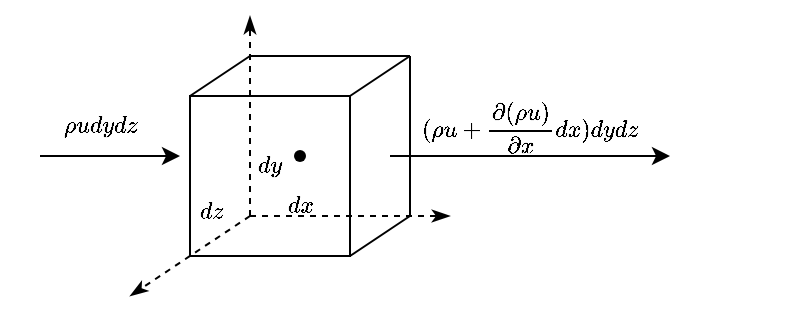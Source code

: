 <mxfile version="24.0.5" type="github">
  <diagram name="第 1 页" id="a2jgW7-orxwpMVgFF9jJ">
    <mxGraphModel dx="683" dy="379" grid="1" gridSize="10" guides="1" tooltips="1" connect="1" arrows="1" fold="1" page="1" pageScale="1" pageWidth="450" pageHeight="180" math="1" shadow="0">
      <root>
        <mxCell id="0" />
        <mxCell id="1" parent="0" />
        <mxCell id="An7Wines_t3arL1Mb4_h-1" value="" style="whiteSpace=wrap;html=1;aspect=fixed;" parent="1" vertex="1">
          <mxGeometry x="137" y="56" width="80" height="80" as="geometry" />
        </mxCell>
        <mxCell id="An7Wines_t3arL1Mb4_h-4" value="" style="endArrow=none;html=1;rounded=0;entryX=0;entryY=0;entryDx=0;entryDy=0;" parent="1" edge="1">
          <mxGeometry width="50" height="50" relative="1" as="geometry">
            <mxPoint x="217" y="56" as="sourcePoint" />
            <mxPoint x="247" y="36" as="targetPoint" />
          </mxGeometry>
        </mxCell>
        <mxCell id="An7Wines_t3arL1Mb4_h-5" value="" style="endArrow=none;html=1;rounded=0;" parent="1" edge="1">
          <mxGeometry width="50" height="50" relative="1" as="geometry">
            <mxPoint x="217" y="136" as="sourcePoint" />
            <mxPoint x="247" y="116" as="targetPoint" />
          </mxGeometry>
        </mxCell>
        <mxCell id="An7Wines_t3arL1Mb4_h-6" value="" style="endArrow=none;html=1;rounded=0;entryX=0;entryY=0;entryDx=0;entryDy=0;" parent="1" edge="1">
          <mxGeometry width="50" height="50" relative="1" as="geometry">
            <mxPoint x="137" y="56" as="sourcePoint" />
            <mxPoint x="167" y="36" as="targetPoint" />
          </mxGeometry>
        </mxCell>
        <mxCell id="An7Wines_t3arL1Mb4_h-8" value="" style="endArrow=none;html=1;rounded=0;" parent="1" edge="1">
          <mxGeometry width="50" height="50" relative="1" as="geometry">
            <mxPoint x="247" y="116" as="sourcePoint" />
            <mxPoint x="247" y="36" as="targetPoint" />
          </mxGeometry>
        </mxCell>
        <mxCell id="An7Wines_t3arL1Mb4_h-9" value="" style="endArrow=none;html=1;rounded=0;" parent="1" edge="1">
          <mxGeometry width="50" height="50" relative="1" as="geometry">
            <mxPoint x="167" y="36" as="sourcePoint" />
            <mxPoint x="247" y="36" as="targetPoint" />
          </mxGeometry>
        </mxCell>
        <mxCell id="An7Wines_t3arL1Mb4_h-13" value="" style="endArrow=classicThin;html=1;rounded=0;dashed=1;endFill=1;" parent="1" edge="1">
          <mxGeometry width="50" height="50" relative="1" as="geometry">
            <mxPoint x="167" y="116" as="sourcePoint" />
            <mxPoint x="167" y="16" as="targetPoint" />
          </mxGeometry>
        </mxCell>
        <mxCell id="An7Wines_t3arL1Mb4_h-14" value="" style="endArrow=classicThin;html=1;rounded=0;dashed=1;endFill=1;" parent="1" edge="1">
          <mxGeometry width="50" height="50" relative="1" as="geometry">
            <mxPoint x="167" y="116" as="sourcePoint" />
            <mxPoint x="267" y="116" as="targetPoint" />
          </mxGeometry>
        </mxCell>
        <mxCell id="An7Wines_t3arL1Mb4_h-15" value="" style="endArrow=classicThin;html=1;rounded=0;dashed=1;endFill=1;" parent="1" edge="1">
          <mxGeometry width="50" height="50" relative="1" as="geometry">
            <mxPoint x="167" y="116" as="sourcePoint" />
            <mxPoint x="107" y="156" as="targetPoint" />
          </mxGeometry>
        </mxCell>
        <mxCell id="An7Wines_t3arL1Mb4_h-16" value="&lt;font style=&quot;font-size: 10px;&quot;&gt;$$dy$$&lt;/font&gt;" style="text;html=1;align=center;verticalAlign=middle;resizable=0;points=[];autosize=1;strokeColor=none;fillColor=none;" parent="1" vertex="1">
          <mxGeometry x="147" y="76" width="60" height="30" as="geometry" />
        </mxCell>
        <mxCell id="An7Wines_t3arL1Mb4_h-17" value="&lt;font style=&quot;font-size: 10px;&quot;&gt;$$dx$$&lt;/font&gt;" style="text;html=1;align=center;verticalAlign=middle;resizable=0;points=[];autosize=1;strokeColor=none;fillColor=none;" parent="1" vertex="1">
          <mxGeometry x="162" y="96" width="60" height="30" as="geometry" />
        </mxCell>
        <mxCell id="An7Wines_t3arL1Mb4_h-18" value="&lt;font style=&quot;font-size: 10px;&quot;&gt;$$dz$$&lt;br&gt;&lt;/font&gt;" style="text;html=1;align=center;verticalAlign=middle;resizable=0;points=[];autosize=1;strokeColor=none;fillColor=none;" parent="1" vertex="1">
          <mxGeometry x="117" y="106" width="60" height="30" as="geometry" />
        </mxCell>
        <mxCell id="An7Wines_t3arL1Mb4_h-20" value="" style="endArrow=classic;html=1;rounded=0;" parent="1" edge="1">
          <mxGeometry width="50" height="50" relative="1" as="geometry">
            <mxPoint x="62" y="86" as="sourcePoint" />
            <mxPoint x="132" y="86" as="targetPoint" />
          </mxGeometry>
        </mxCell>
        <mxCell id="An7Wines_t3arL1Mb4_h-21" value="" style="endArrow=classic;html=1;rounded=0;" parent="1" edge="1">
          <mxGeometry width="50" height="50" relative="1" as="geometry">
            <mxPoint x="237" y="86" as="sourcePoint" />
            <mxPoint x="377" y="86" as="targetPoint" />
          </mxGeometry>
        </mxCell>
        <mxCell id="An7Wines_t3arL1Mb4_h-24" value="&lt;font style=&quot;font-size: 10px;&quot;&gt;$$\rho u dydz$$&lt;/font&gt;" style="text;html=1;align=center;verticalAlign=middle;resizable=0;points=[];autosize=1;strokeColor=none;fillColor=none;" parent="1" vertex="1">
          <mxGeometry x="42" y="56" width="100" height="30" as="geometry" />
        </mxCell>
        <mxCell id="An7Wines_t3arL1Mb4_h-25" value="&lt;font style=&quot;font-size: 10px;&quot;&gt;$$(\rho u + \frac{\partial(\rho u)}{\partial x} dx)dydz$$&lt;/font&gt;" style="text;html=1;align=center;verticalAlign=middle;resizable=0;points=[];autosize=1;strokeColor=none;fillColor=none;" parent="1" vertex="1">
          <mxGeometry x="177" y="56" width="260" height="30" as="geometry" />
        </mxCell>
        <mxCell id="An7Wines_t3arL1Mb4_h-26" value="" style="shape=waypoint;sketch=0;fillStyle=solid;size=6;pointerEvents=1;points=[];fillColor=none;resizable=0;rotatable=0;perimeter=centerPerimeter;snapToPoint=1;" parent="1" vertex="1">
          <mxGeometry x="182" y="76" width="20" height="20" as="geometry" />
        </mxCell>
      </root>
    </mxGraphModel>
  </diagram>
</mxfile>
